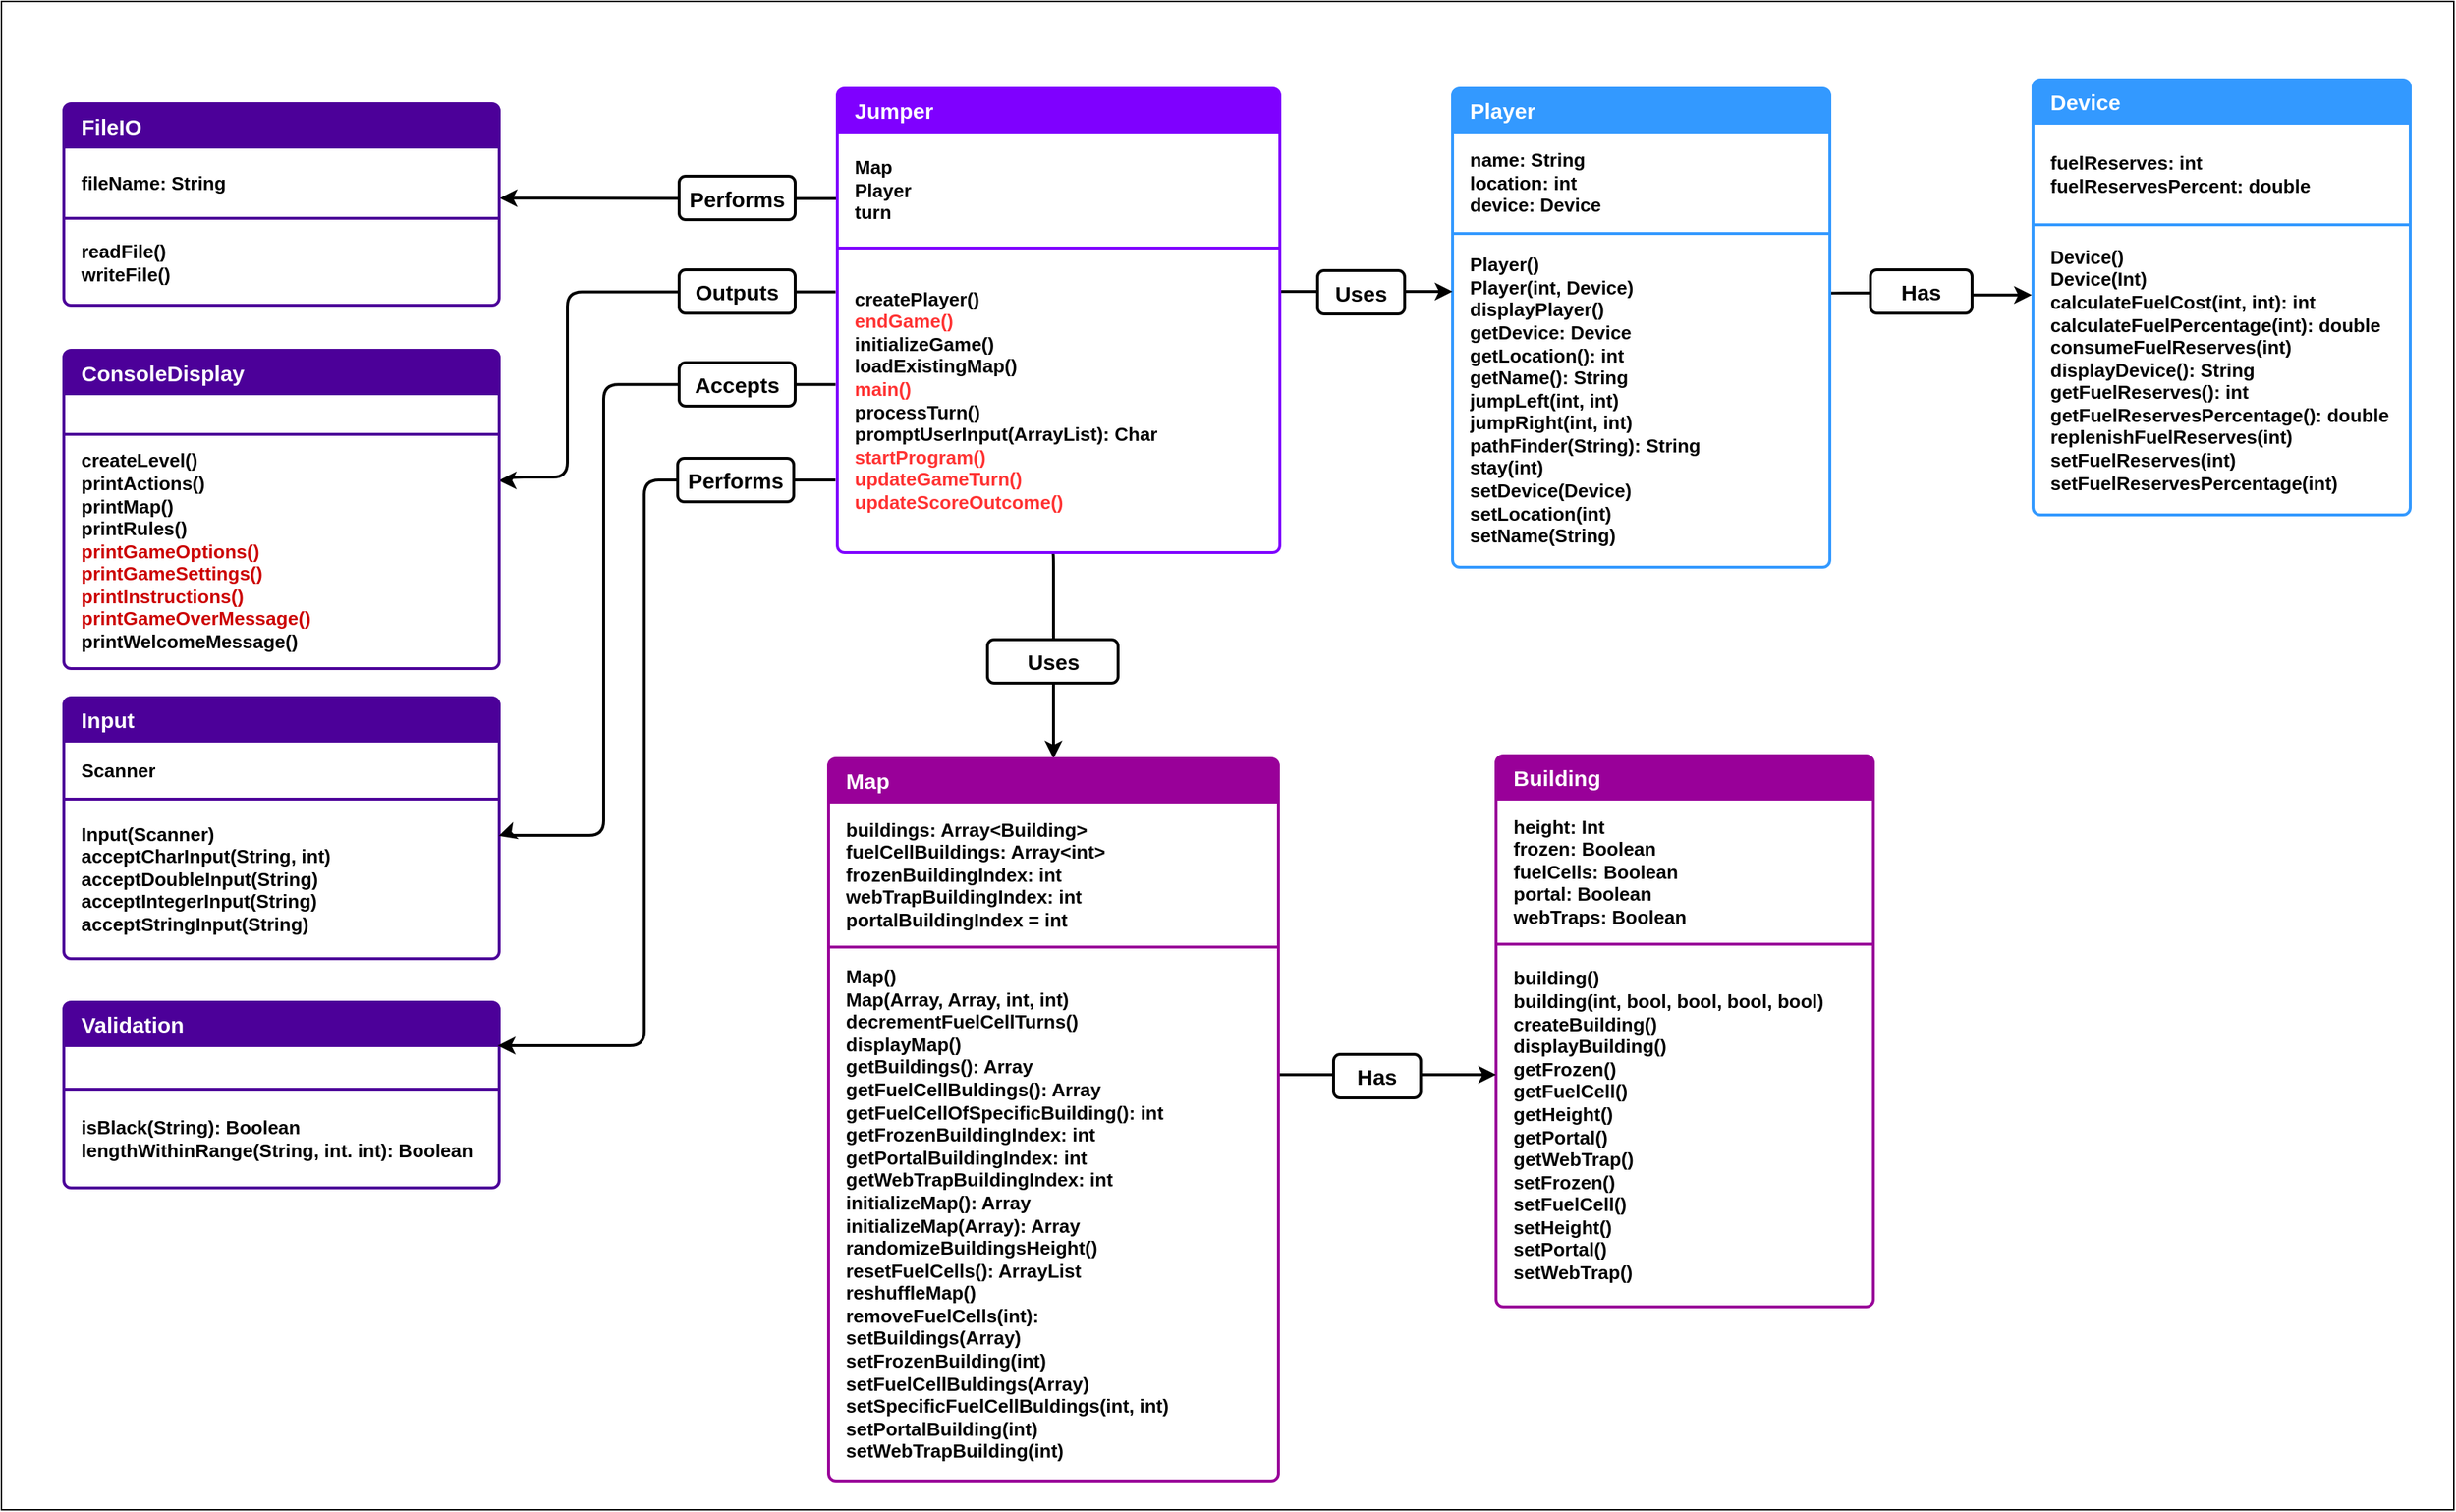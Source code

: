 <mxfile version="24.7.17">
  <diagram name="Page-1" id="dSvuV1CNV-9eOFvfghRx">
    <mxGraphModel dx="988" dy="592" grid="1" gridSize="10" guides="1" tooltips="1" connect="1" arrows="1" fold="1" page="1" pageScale="1" pageWidth="850" pageHeight="1100" math="0" shadow="0">
      <root>
        <mxCell id="0" />
        <mxCell id="1" parent="0" />
        <mxCell id="0zdINkzxJuQtKVlyP3sL-6" style="edgeStyle=orthogonalEdgeStyle;rounded=1;orthogonalLoop=1;jettySize=auto;html=1;curved=0;strokeWidth=2;entryX=0.5;entryY=0;entryDx=0;entryDy=0;exitX=0.485;exitY=0.998;exitDx=0;exitDy=0;exitPerimeter=0;" parent="1" source="1uZrqkp9j0-TrwcevpsD-4" target="y66Isht47EPB-E9qdgSM-7" edge="1">
          <mxGeometry relative="1" as="geometry">
            <Array as="points">
              <mxPoint x="735" y="390" />
            </Array>
            <mxPoint x="970" y="469.67" as="targetPoint" />
            <mxPoint x="732" y="400" as="sourcePoint" />
          </mxGeometry>
        </mxCell>
        <mxCell id="_4M1LGvl5AIFwz1mPGHG-1" style="edgeStyle=orthogonalEdgeStyle;rounded=1;orthogonalLoop=1;jettySize=auto;html=1;curved=0;strokeWidth=2;entryX=-0.003;entryY=0.317;entryDx=0;entryDy=0;entryPerimeter=0;" parent="1" edge="1">
          <mxGeometry relative="1" as="geometry">
            <Array as="points">
              <mxPoint x="1270" y="212" />
              <mxPoint x="1270" y="211" />
              <mxPoint x="1349" y="211" />
              <mxPoint x="1349" y="212" />
            </Array>
            <mxPoint x="1409.22" y="212.4" as="targetPoint" />
            <mxPoint x="1270" y="210" as="sourcePoint" />
          </mxGeometry>
        </mxCell>
        <mxCell id="XH4O_Xo0e676Nhpj7tfd-28" value="" style="rounded=0;whiteSpace=wrap;html=1;gradientColor=default;fillColor=none;strokeColor=default;movable=0;resizable=0;rotatable=0;deletable=0;editable=0;locked=1;connectable=0;" parent="1" vertex="1">
          <mxGeometry x="10" y="10" width="1690" height="1040" as="geometry" />
        </mxCell>
        <mxCell id="GWfy-XczUwfGnwTdHz4S-5" style="edgeStyle=orthogonalEdgeStyle;rounded=1;orthogonalLoop=1;jettySize=auto;html=1;curved=0;strokeWidth=2;exitX=0.003;exitY=0.574;exitDx=0;exitDy=0;exitPerimeter=0;entryX=1.001;entryY=0.717;entryDx=0;entryDy=0;entryPerimeter=0;" parent="1" source="1uZrqkp9j0-TrwcevpsD-3" target="GWfy-XczUwfGnwTdHz4S-3" edge="1">
          <mxGeometry relative="1" as="geometry">
            <mxPoint x="567.78" y="229.017" as="sourcePoint" />
            <mxPoint x="353.0" y="172.054" as="targetPoint" />
            <Array as="points">
              <mxPoint x="585" y="146" />
            </Array>
          </mxGeometry>
        </mxCell>
        <mxCell id="1uZrqkp9j0-TrwcevpsD-2" value="Jumper" style="text;strokeColor=#7F00FF;fillColor=#7F00FF;align=left;verticalAlign=middle;spacingLeft=10;spacingRight=10;overflow=hidden;points=[[0,0.5],[1,0.5]];portConstraint=eastwest;rotatable=0;whiteSpace=wrap;html=1;shape=mxgraph.bootstrap.topButton;rSize=5;fontColor=#ffffff;labelBackgroundColor=none;fontSize=15;fontStyle=1;fontFamily=Helvetica;strokeWidth=2;labelPadding=0;labelBorderColor=none;shadow=0;perimeterSpacing=0;swimlaneLine=0;container=0;" parent="1" vertex="1">
          <mxGeometry x="586" y="70" width="305" height="30" as="geometry" />
        </mxCell>
        <mxCell id="1uZrqkp9j0-TrwcevpsD-3" value="Map&lt;div&gt;Player&lt;/div&gt;&lt;div&gt;turn&lt;/div&gt;" style="text;strokeColor=#7F00FF;fillColor=#FFFFFF;align=left;verticalAlign=middle;spacingLeft=10;spacingRight=10;overflow=hidden;points=[[0,0.5],[1,0.5]];portConstraint=eastwest;rotatable=0;whiteSpace=wrap;html=1;rSize=5;fontColor=#000000;strokeWidth=2;labelPadding=0;labelBorderColor=none;fontSize=13;fontStyle=1;shadow=0;perimeterSpacing=0;swimlaneLine=0;container=0;" parent="1" vertex="1">
          <mxGeometry x="586" y="100" width="305" height="80" as="geometry" />
        </mxCell>
        <mxCell id="XH4O_Xo0e676Nhpj7tfd-5" value="Validation" style="text;strokeColor=#4C0099;fillColor=#4C0099;align=left;verticalAlign=middle;spacingLeft=10;spacingRight=10;overflow=hidden;points=[[0,0.5],[1,0.5]];portConstraint=eastwest;rotatable=0;whiteSpace=wrap;html=1;shape=mxgraph.bootstrap.topButton;rSize=5;fontColor=#ffffff;labelBackgroundColor=none;fontSize=15;fontStyle=1;fontFamily=Helvetica;strokeWidth=2;labelPadding=0;labelBorderColor=none;shadow=0;perimeterSpacing=0;swimlaneLine=0;container=0;" parent="1" vertex="1">
          <mxGeometry x="53" y="700" width="300" height="30" as="geometry" />
        </mxCell>
        <mxCell id="XH4O_Xo0e676Nhpj7tfd-6" value="" style="text;strokeColor=#4C0099;fillColor=#FFFFFF;align=left;verticalAlign=middle;spacingLeft=10;spacingRight=10;overflow=hidden;points=[[0,0.5],[1,0.5]];portConstraint=eastwest;rotatable=0;whiteSpace=wrap;html=1;rSize=5;fontColor=#000000;strokeWidth=2;labelPadding=0;labelBorderColor=none;fontSize=13;fontStyle=1;shadow=0;perimeterSpacing=0;swimlaneLine=0;container=0;" parent="1" vertex="1">
          <mxGeometry x="53" y="730" width="300" height="30" as="geometry" />
        </mxCell>
        <mxCell id="XH4O_Xo0e676Nhpj7tfd-7" value="isBlack(String): Boolean&lt;br&gt;&lt;div&gt;lengthWithinRange(String, int. int): Boolean&lt;/div&gt;" style="text;strokeColor=#4C0099;fillColor=#FFFFFF;align=left;verticalAlign=middle;spacingLeft=10;spacingRight=10;overflow=hidden;points=[[0,0.5],[1,0.5]];portConstraint=eastwest;rotatable=0;whiteSpace=wrap;html=1;shape=mxgraph.bootstrap.bottomButton;rSize=5;fontColor=#000000;strokeWidth=2;labelPadding=0;labelBorderColor=none;fontSize=13;fontStyle=1;shadow=0;perimeterSpacing=0;swimlaneLine=0;container=0;" parent="1" vertex="1">
          <mxGeometry x="53" y="760" width="300" height="68" as="geometry" />
        </mxCell>
        <mxCell id="XH4O_Xo0e676Nhpj7tfd-9" value="Input" style="text;strokeColor=#4C0099;fillColor=#4C0099;align=left;verticalAlign=middle;spacingLeft=10;spacingRight=10;overflow=hidden;points=[[0,0.5],[1,0.5]];portConstraint=eastwest;rotatable=0;whiteSpace=wrap;html=1;shape=mxgraph.bootstrap.topButton;rSize=5;fontColor=#ffffff;labelBackgroundColor=none;fontSize=15;fontStyle=1;fontFamily=Helvetica;strokeWidth=2;labelPadding=0;labelBorderColor=none;shadow=0;perimeterSpacing=0;swimlaneLine=0;container=0;" parent="1" vertex="1">
          <mxGeometry x="53" y="490" width="300" height="30" as="geometry" />
        </mxCell>
        <mxCell id="XH4O_Xo0e676Nhpj7tfd-10" value="Scanner" style="text;strokeColor=#4C0099;fillColor=#FFFFFF;align=left;verticalAlign=middle;spacingLeft=10;spacingRight=10;overflow=hidden;points=[[0,0.5],[1,0.5]];portConstraint=eastwest;rotatable=0;whiteSpace=wrap;html=1;rSize=5;fontColor=#000000;strokeWidth=2;labelPadding=0;labelBorderColor=none;fontSize=13;fontStyle=1;shadow=0;perimeterSpacing=0;swimlaneLine=0;container=0;" parent="1" vertex="1">
          <mxGeometry x="53" y="520" width="300" height="40" as="geometry" />
        </mxCell>
        <mxCell id="XH4O_Xo0e676Nhpj7tfd-11" value="Input(Scanner)&lt;div&gt;acceptCharInput(String, int)&lt;/div&gt;&lt;div&gt;acceptDoubleInput(String)&lt;/div&gt;&lt;div&gt;acceptIntegerInput(String)&lt;/div&gt;&lt;div&gt;acceptStringInput(String)&lt;/div&gt;" style="text;strokeColor=#4C0099;fillColor=#FFFFFF;align=left;verticalAlign=middle;spacingLeft=10;spacingRight=10;overflow=hidden;points=[[0,0.5],[1,0.5]];portConstraint=eastwest;rotatable=0;whiteSpace=wrap;html=1;shape=mxgraph.bootstrap.bottomButton;rSize=5;fontColor=#000000;strokeWidth=2;labelPadding=0;labelBorderColor=none;fontSize=13;fontStyle=1;shadow=0;perimeterSpacing=0;swimlaneLine=0;container=0;" parent="1" vertex="1">
          <mxGeometry x="53" y="560" width="300" height="110" as="geometry" />
        </mxCell>
        <mxCell id="XH4O_Xo0e676Nhpj7tfd-23" style="edgeStyle=orthogonalEdgeStyle;rounded=1;orthogonalLoop=1;jettySize=auto;html=1;curved=0;strokeWidth=2;entryX=0.999;entryY=0.231;entryDx=0;entryDy=0;entryPerimeter=0;exitX=-0.004;exitY=0.448;exitDx=0;exitDy=0;exitPerimeter=0;" parent="1" source="1uZrqkp9j0-TrwcevpsD-4" target="XH4O_Xo0e676Nhpj7tfd-11" edge="1">
          <mxGeometry relative="1" as="geometry">
            <mxPoint x="560" y="310" as="sourcePoint" />
            <mxPoint x="390" y="590" as="targetPoint" />
            <Array as="points">
              <mxPoint x="425" y="274" />
              <mxPoint x="425" y="585" />
              <mxPoint x="354" y="585" />
            </Array>
          </mxGeometry>
        </mxCell>
        <mxCell id="XH4O_Xo0e676Nhpj7tfd-25" style="edgeStyle=orthogonalEdgeStyle;rounded=1;orthogonalLoop=1;jettySize=auto;html=1;curved=0;strokeWidth=2;entryX=0.999;entryY=0.197;entryDx=0;entryDy=0;exitX=-0.004;exitY=0.144;exitDx=0;exitDy=0;exitPerimeter=0;entryPerimeter=0;" parent="1" source="1uZrqkp9j0-TrwcevpsD-4" target="-rpL_BoC7BCpO8B9Qsjb-16" edge="1">
          <mxGeometry relative="1" as="geometry">
            <mxPoint x="530" y="290" as="sourcePoint" />
            <mxPoint x="353.0" y="289.504" as="targetPoint" />
            <Array as="points">
              <mxPoint x="400" y="210" />
              <mxPoint x="400" y="338" />
              <mxPoint x="360" y="338" />
            </Array>
          </mxGeometry>
        </mxCell>
        <mxCell id="XH4O_Xo0e676Nhpj7tfd-20" value="Outputs" style="text;strokeColor=default;fillColor=default;align=center;verticalAlign=middle;whiteSpace=wrap;rounded=1;fontSize=15;strokeWidth=2;fontStyle=1;labelBackgroundColor=default;gradientColor=none;imageHeight=22;" parent="1" vertex="1">
          <mxGeometry x="477" y="195" width="80" height="30" as="geometry" />
        </mxCell>
        <mxCell id="XH4O_Xo0e676Nhpj7tfd-26" value="Accepts" style="text;strokeColor=default;fillColor=default;align=center;verticalAlign=middle;whiteSpace=wrap;rounded=1;fontSize=15;strokeWidth=2;fontStyle=1;labelBackgroundColor=default;gradientColor=none;imageHeight=22;" parent="1" vertex="1">
          <mxGeometry x="477" y="259" width="80" height="30" as="geometry" />
        </mxCell>
        <mxCell id="y66Isht47EPB-E9qdgSM-7" value="" style="swimlane;fontStyle=1;childLayout=stackLayout;horizontal=1;startSize=0;horizontalStack=0;resizeParent=1;resizeParentMax=0;resizeLast=0;collapsible=0;marginBottom=0;whiteSpace=wrap;html=1;strokeColor=none;fillColor=none;strokeWidth=2;labelPadding=0;labelBorderColor=none;fontSize=13;shadow=0;perimeterSpacing=0;swimlaneLine=0;" parent="1" vertex="1">
          <mxGeometry x="580" y="532" width="310" height="130" as="geometry" />
        </mxCell>
        <mxCell id="y66Isht47EPB-E9qdgSM-8" value="Map" style="text;strokeColor=#990099;fillColor=#990099;align=left;verticalAlign=middle;spacingLeft=10;spacingRight=10;overflow=hidden;points=[[0,0.5],[1,0.5]];portConstraint=eastwest;rotatable=0;whiteSpace=wrap;html=1;shape=mxgraph.bootstrap.topButton;rSize=5;fontColor=#ffffff;labelBackgroundColor=none;fontSize=15;fontStyle=1;fontFamily=Helvetica;strokeWidth=2;labelPadding=0;labelBorderColor=none;shadow=0;perimeterSpacing=0;swimlaneLine=0;" parent="y66Isht47EPB-E9qdgSM-7" vertex="1">
          <mxGeometry width="310" height="30" as="geometry" />
        </mxCell>
        <mxCell id="y66Isht47EPB-E9qdgSM-9" value="&lt;div&gt;buildings: Array&amp;lt;Building&amp;gt;&lt;br&gt;fuelCellBuildings: Array&amp;lt;int&amp;gt;&lt;/div&gt;&lt;div&gt;frozenBuildingIndex: int&lt;br&gt;webTrapBuildingIndex: int&lt;/div&gt;&lt;div&gt;portalBuildingIndex = int&lt;/div&gt;" style="text;strokeColor=#990099;fillColor=#FFFFFF;align=left;verticalAlign=middle;spacingLeft=10;spacingRight=10;overflow=hidden;points=[[0,0.5],[1,0.5]];portConstraint=eastwest;rotatable=0;whiteSpace=wrap;html=1;rSize=5;fontColor=#000000;strokeWidth=2;labelPadding=0;labelBorderColor=none;fontSize=13;fontStyle=1;shadow=0;perimeterSpacing=0;swimlaneLine=0;" parent="y66Isht47EPB-E9qdgSM-7" vertex="1">
          <mxGeometry y="30" width="310" height="100" as="geometry" />
        </mxCell>
        <mxCell id="y66Isht47EPB-E9qdgSM-31" value="" style="swimlane;fontStyle=1;childLayout=stackLayout;horizontal=1;startSize=0;horizontalStack=0;resizeParent=1;resizeParentMax=0;resizeLast=0;collapsible=0;marginBottom=0;whiteSpace=wrap;html=1;strokeColor=none;fillColor=none;strokeWidth=2;labelPadding=0;labelBorderColor=none;fontSize=13;shadow=0;perimeterSpacing=0;swimlaneLine=0;" parent="1" vertex="1">
          <mxGeometry x="1040" y="530" width="260" height="380" as="geometry" />
        </mxCell>
        <mxCell id="y66Isht47EPB-E9qdgSM-32" value="Building" style="text;strokeColor=#990099;fillColor=#990099;align=left;verticalAlign=middle;spacingLeft=10;spacingRight=10;overflow=hidden;points=[[0,0.5],[1,0.5]];portConstraint=eastwest;rotatable=0;whiteSpace=wrap;html=1;shape=mxgraph.bootstrap.topButton;rSize=5;fontColor=#ffffff;labelBackgroundColor=none;fontSize=15;fontStyle=1;fontFamily=Helvetica;strokeWidth=2;labelPadding=0;labelBorderColor=none;shadow=0;perimeterSpacing=0;swimlaneLine=0;" parent="y66Isht47EPB-E9qdgSM-31" vertex="1">
          <mxGeometry width="260" height="30" as="geometry" />
        </mxCell>
        <mxCell id="y66Isht47EPB-E9qdgSM-33" value="height: Int&lt;div&gt;frozen: Boolean&lt;br&gt;fuelCells: Boolean&lt;br&gt;portal: Boolean&lt;br&gt;webTraps: Boolean&lt;/div&gt;" style="text;strokeColor=#990099;fillColor=#FFFFFF;align=left;verticalAlign=middle;spacingLeft=10;spacingRight=10;overflow=hidden;points=[[0,0.5],[1,0.5]];portConstraint=eastwest;rotatable=0;whiteSpace=wrap;html=1;rSize=5;fontColor=#000000;strokeWidth=2;labelPadding=0;labelBorderColor=none;fontSize=13;fontStyle=1;shadow=0;perimeterSpacing=0;swimlaneLine=0;" parent="y66Isht47EPB-E9qdgSM-31" vertex="1">
          <mxGeometry y="30" width="260" height="100" as="geometry" />
        </mxCell>
        <mxCell id="y66Isht47EPB-E9qdgSM-34" value="building()&lt;br&gt;building(int, bool, bool, bool, bool)&lt;br&gt;createBuilding()&lt;br&gt;displayBuilding()&lt;br&gt;getFrozen()&lt;br&gt;getFuelCell()&lt;br&gt;getHeight()&lt;br&gt;getPortal()&lt;br&gt;getWebTrap()&lt;br&gt;setFrozen()&lt;br&gt;setFuelCell()&lt;br&gt;setHeight()&lt;br&gt;setPortal()&lt;br&gt;setWebTrap()" style="text;strokeColor=#990099;fillColor=#FFFFFF;align=left;verticalAlign=middle;spacingLeft=10;spacingRight=10;overflow=hidden;points=[[0,0.5],[1,0.5]];portConstraint=eastwest;rotatable=0;whiteSpace=wrap;html=1;shape=mxgraph.bootstrap.bottomButton;rSize=5;fontColor=#000000;strokeWidth=2;labelPadding=0;labelBorderColor=none;fontSize=13;fontStyle=1;shadow=0;perimeterSpacing=0;swimlaneLine=0;" parent="y66Isht47EPB-E9qdgSM-31" vertex="1">
          <mxGeometry y="130" width="260" height="250" as="geometry" />
        </mxCell>
        <mxCell id="y66Isht47EPB-E9qdgSM-35" value="" style="swimlane;fontStyle=1;childLayout=stackLayout;horizontal=1;startSize=0;horizontalStack=0;resizeParent=1;resizeParentMax=0;resizeLast=0;collapsible=0;marginBottom=0;whiteSpace=wrap;html=1;strokeColor=none;fillColor=none;strokeWidth=2;labelPadding=0;labelBorderColor=none;fontSize=13;shadow=0;perimeterSpacing=0;swimlaneLine=0;" parent="1" vertex="1">
          <mxGeometry x="1010" y="70" width="260" height="330" as="geometry" />
        </mxCell>
        <mxCell id="y66Isht47EPB-E9qdgSM-36" value="Player" style="text;strokeColor=#3399ff;fillColor=#3399FF;align=left;verticalAlign=middle;spacingLeft=10;spacingRight=10;overflow=hidden;points=[[0,0.5],[1,0.5]];portConstraint=eastwest;rotatable=0;whiteSpace=wrap;html=1;shape=mxgraph.bootstrap.topButton;rSize=5;fontColor=#ffffff;labelBackgroundColor=none;fontSize=15;fontStyle=1;fontFamily=Helvetica;strokeWidth=2;labelPadding=0;labelBorderColor=none;shadow=0;perimeterSpacing=0;swimlaneLine=0;" parent="y66Isht47EPB-E9qdgSM-35" vertex="1">
          <mxGeometry width="260" height="30" as="geometry" />
        </mxCell>
        <mxCell id="y66Isht47EPB-E9qdgSM-37" value="&lt;div&gt;name: String&lt;/div&gt;&lt;div&gt;location: int&lt;/div&gt;&lt;div&gt;device: Device&lt;/div&gt;" style="text;strokeColor=#3399ff;fillColor=#FFFFFF;align=left;verticalAlign=middle;spacingLeft=10;spacingRight=10;overflow=hidden;points=[[0,0.5],[1,0.5]];portConstraint=eastwest;rotatable=0;whiteSpace=wrap;html=1;rSize=5;fontColor=#000000;strokeWidth=2;labelPadding=0;labelBorderColor=none;fontSize=13;fontStyle=1;shadow=0;perimeterSpacing=0;swimlaneLine=0;" parent="y66Isht47EPB-E9qdgSM-35" vertex="1">
          <mxGeometry y="30" width="260" height="70" as="geometry" />
        </mxCell>
        <mxCell id="y66Isht47EPB-E9qdgSM-38" value="&lt;div&gt;Player()&lt;/div&gt;&lt;div&gt;Player(int, Device)&lt;/div&gt;&lt;div&gt;displayPlayer()&lt;/div&gt;&lt;div&gt;getDevice: Device&lt;br&gt;&lt;/div&gt;&lt;div&gt;getLocation(): int&lt;/div&gt;&lt;div&gt;getName(): String&lt;/div&gt;&lt;div&gt;jumpLeft(int, int)&lt;/div&gt;&lt;div&gt;jumpRight(int, int)&lt;/div&gt;&lt;div&gt;pathFinder(String): String&lt;/div&gt;&lt;div&gt;stay(int)&lt;/div&gt;&lt;div&gt;setDevice(Device)&lt;br&gt;&lt;/div&gt;&lt;div&gt;setLocation(int)&lt;/div&gt;&lt;div&gt;setName(String)&lt;/div&gt;" style="text;strokeColor=#3399ff;fillColor=#FFFFFF;align=left;verticalAlign=middle;spacingLeft=10;spacingRight=10;overflow=hidden;points=[[0,0.5],[1,0.5]];portConstraint=eastwest;rotatable=0;whiteSpace=wrap;html=1;shape=mxgraph.bootstrap.bottomButton;rSize=5;fontColor=#000000;strokeWidth=2;labelPadding=0;labelBorderColor=none;fontSize=13;fontStyle=1;shadow=0;perimeterSpacing=0;swimlaneLine=0;" parent="y66Isht47EPB-E9qdgSM-35" vertex="1">
          <mxGeometry y="100" width="260" height="230" as="geometry" />
        </mxCell>
        <mxCell id="y66Isht47EPB-E9qdgSM-43" value="Uses" style="text;strokeColor=default;fillColor=default;align=center;verticalAlign=middle;whiteSpace=wrap;rounded=1;fontSize=15;strokeWidth=2;fontStyle=1;labelBackgroundColor=default;gradientColor=none;imageHeight=22;" parent="1" vertex="1">
          <mxGeometry x="689.5" y="450" width="90" height="30" as="geometry" />
        </mxCell>
        <mxCell id="GWfy-XczUwfGnwTdHz4S-2" value="FileIO" style="text;strokeColor=#4C0099;fillColor=#4C0099;align=left;verticalAlign=middle;spacingLeft=10;spacingRight=10;overflow=hidden;points=[[0,0.5],[1,0.5]];portConstraint=eastwest;rotatable=0;whiteSpace=wrap;html=1;shape=mxgraph.bootstrap.topButton;rSize=5;fontColor=#ffffff;labelBackgroundColor=none;fontSize=15;fontStyle=1;fontFamily=Helvetica;strokeWidth=2;labelPadding=0;labelBorderColor=none;shadow=0;perimeterSpacing=0;swimlaneLine=0;container=0;" parent="1" vertex="1">
          <mxGeometry x="53" y="80.5" width="300" height="30" as="geometry" />
        </mxCell>
        <mxCell id="GWfy-XczUwfGnwTdHz4S-3" value="fileName: String" style="text;strokeColor=#4C0099;fillColor=#FFFFFF;align=left;verticalAlign=middle;spacingLeft=10;spacingRight=10;overflow=hidden;points=[[0,0.5],[1,0.5]];portConstraint=eastwest;rotatable=0;whiteSpace=wrap;html=1;rSize=5;fontColor=#000000;strokeWidth=2;labelPadding=0;labelBorderColor=none;fontSize=13;fontStyle=1;shadow=0;perimeterSpacing=0;swimlaneLine=0;container=0;" parent="1" vertex="1">
          <mxGeometry x="53" y="110.5" width="300" height="49" as="geometry" />
        </mxCell>
        <mxCell id="GWfy-XczUwfGnwTdHz4S-4" value="readFile()&lt;div&gt;writeFile()&lt;/div&gt;" style="text;strokeColor=#4C0099;fillColor=#FFFFFF;align=left;verticalAlign=middle;spacingLeft=10;spacingRight=10;overflow=hidden;points=[[0,0.5],[1,0.5]];portConstraint=eastwest;rotatable=0;whiteSpace=wrap;html=1;shape=mxgraph.bootstrap.bottomButton;rSize=5;fontColor=#000000;strokeWidth=2;labelPadding=0;labelBorderColor=none;fontSize=13;fontStyle=1;shadow=0;perimeterSpacing=0;swimlaneLine=0;container=0;" parent="1" vertex="1">
          <mxGeometry x="53" y="159.5" width="300" height="60" as="geometry" />
        </mxCell>
        <mxCell id="GWfy-XczUwfGnwTdHz4S-6" value="Performs" style="text;strokeColor=default;fillColor=default;align=center;verticalAlign=middle;whiteSpace=wrap;rounded=1;fontSize=15;strokeWidth=2;fontStyle=1;labelBackgroundColor=default;gradientColor=none;imageHeight=22;" parent="1" vertex="1">
          <mxGeometry x="477" y="130.5" width="80" height="30" as="geometry" />
        </mxCell>
        <mxCell id="-rpL_BoC7BCpO8B9Qsjb-14" value="ConsoleDisplay" style="text;strokeColor=#4C0099;fillColor=#4C0099;align=left;verticalAlign=middle;spacingLeft=10;spacingRight=10;overflow=hidden;points=[[0,0.5],[1,0.5]];portConstraint=eastwest;rotatable=0;whiteSpace=wrap;html=1;shape=mxgraph.bootstrap.topButton;rSize=5;fontColor=#ffffff;labelBackgroundColor=none;fontSize=15;fontStyle=1;fontFamily=Helvetica;strokeWidth=2;labelPadding=0;labelBorderColor=none;shadow=0;perimeterSpacing=0;swimlaneLine=0;container=0;" parent="1" vertex="1">
          <mxGeometry x="53" y="250.5" width="300" height="30" as="geometry" />
        </mxCell>
        <mxCell id="-rpL_BoC7BCpO8B9Qsjb-15" value="" style="text;strokeColor=#4C0099;fillColor=#FFFFFF;align=left;verticalAlign=middle;spacingLeft=10;spacingRight=10;overflow=hidden;points=[[0,0.5],[1,0.5]];portConstraint=eastwest;rotatable=0;whiteSpace=wrap;html=1;rSize=5;fontColor=#000000;strokeWidth=2;labelPadding=0;labelBorderColor=none;fontSize=13;fontStyle=1;shadow=0;perimeterSpacing=0;swimlaneLine=0;container=0;" parent="1" vertex="1">
          <mxGeometry x="53" y="280.5" width="300" height="30" as="geometry" />
        </mxCell>
        <mxCell id="-rpL_BoC7BCpO8B9Qsjb-16" value="&lt;div&gt;createLevel()&lt;/div&gt;&lt;div&gt;printActions()&lt;/div&gt;printMap()&lt;div&gt;printRules()&lt;br&gt;&lt;div&gt;&lt;font color=&quot;#cc0000&quot;&gt;printGameOptions()&lt;/font&gt;&lt;/div&gt;&lt;div&gt;&lt;font color=&quot;#cc0000&quot;&gt;printGameSettings()&lt;/font&gt;&lt;div&gt;&lt;div&gt;&lt;font color=&quot;#cc0000&quot;&gt;printInstructions()&lt;/font&gt;&lt;/div&gt;&lt;div&gt;&lt;font color=&quot;#cc0000&quot;&gt;printGameOverMessage()&lt;/font&gt;&lt;/div&gt;&lt;/div&gt;&lt;/div&gt;&lt;div&gt;printWelcomeMessage()&lt;font color=&quot;#cc0000&quot;&gt;&lt;br&gt;&lt;/font&gt;&lt;/div&gt;&lt;/div&gt;" style="text;strokeColor=#4C0099;fillColor=#FFFFFF;align=left;verticalAlign=middle;spacingLeft=10;spacingRight=10;overflow=hidden;points=[[0,0.5],[1,0.5]];portConstraint=eastwest;rotatable=0;whiteSpace=wrap;html=1;shape=mxgraph.bootstrap.bottomButton;rSize=5;fontColor=#000000;strokeWidth=2;labelPadding=0;labelBorderColor=none;fontSize=13;fontStyle=1;shadow=0;perimeterSpacing=0;swimlaneLine=0;container=0;" parent="1" vertex="1">
          <mxGeometry x="53" y="308.5" width="300" height="161.5" as="geometry" />
        </mxCell>
        <mxCell id="-rpL_BoC7BCpO8B9Qsjb-18" style="edgeStyle=orthogonalEdgeStyle;rounded=1;orthogonalLoop=1;jettySize=auto;html=1;curved=0;strokeWidth=2;exitX=-0.001;exitY=0.762;exitDx=0;exitDy=0;exitPerimeter=0;" parent="1" edge="1">
          <mxGeometry relative="1" as="geometry">
            <mxPoint x="584.695" y="340.02" as="sourcePoint" />
            <mxPoint x="352" y="730" as="targetPoint" />
            <Array as="points">
              <mxPoint x="453" y="340" />
              <mxPoint x="453" y="730" />
              <mxPoint x="352" y="730" />
            </Array>
          </mxGeometry>
        </mxCell>
        <mxCell id="-rpL_BoC7BCpO8B9Qsjb-17" value="Performs" style="text;strokeColor=default;fillColor=default;align=center;verticalAlign=middle;whiteSpace=wrap;rounded=1;fontSize=15;strokeWidth=2;fontStyle=1;labelBackgroundColor=default;gradientColor=none;imageHeight=22;" parent="1" vertex="1">
          <mxGeometry x="476" y="325" width="80" height="30" as="geometry" />
        </mxCell>
        <mxCell id="7NwAm7F7akfLEv9nztcc-1" style="edgeStyle=orthogonalEdgeStyle;rounded=1;orthogonalLoop=1;jettySize=auto;html=1;curved=0;strokeWidth=2;" parent="1" edge="1">
          <mxGeometry relative="1" as="geometry">
            <Array as="points">
              <mxPoint x="910" y="750" />
            </Array>
            <mxPoint x="1040" y="750" as="targetPoint" />
            <mxPoint x="890" y="750" as="sourcePoint" />
          </mxGeometry>
        </mxCell>
        <mxCell id="-rpL_BoC7BCpO8B9Qsjb-28" value="Has" style="text;strokeColor=default;fillColor=default;align=center;verticalAlign=middle;whiteSpace=wrap;rounded=1;fontSize=15;strokeWidth=2;fontStyle=1;labelBackgroundColor=default;gradientColor=none;imageHeight=22;" parent="1" vertex="1">
          <mxGeometry x="928" y="736" width="60" height="30" as="geometry" />
        </mxCell>
        <mxCell id="8p_lHxQiMJLZQaUdYvPn-1" style="edgeStyle=orthogonalEdgeStyle;rounded=1;orthogonalLoop=1;jettySize=auto;html=1;curved=0;strokeWidth=2;" parent="1" source="1uZrqkp9j0-TrwcevpsD-4" edge="1">
          <mxGeometry relative="1" as="geometry">
            <Array as="points">
              <mxPoint x="920" y="210" />
              <mxPoint x="920" y="210" />
            </Array>
            <mxPoint x="1010" y="210" as="targetPoint" />
            <mxPoint x="856" y="372" as="sourcePoint" />
          </mxGeometry>
        </mxCell>
        <mxCell id="8p_lHxQiMJLZQaUdYvPn-2" value="Uses" style="text;strokeColor=default;fillColor=default;align=center;verticalAlign=middle;whiteSpace=wrap;rounded=1;fontSize=15;strokeWidth=2;fontStyle=1;labelBackgroundColor=default;gradientColor=none;imageHeight=22;" parent="1" vertex="1">
          <mxGeometry x="917" y="195.5" width="60" height="30" as="geometry" />
        </mxCell>
        <mxCell id="8p_lHxQiMJLZQaUdYvPn-18" value="Device" style="text;strokeColor=#3399ff;fillColor=#3399FF;align=left;verticalAlign=middle;spacingLeft=10;spacingRight=10;overflow=hidden;points=[[0,0.5],[1,0.5]];portConstraint=eastwest;rotatable=0;whiteSpace=wrap;html=1;shape=mxgraph.bootstrap.topButton;rSize=5;fontColor=#ffffff;labelBackgroundColor=none;fontSize=15;fontStyle=1;fontFamily=Helvetica;strokeWidth=2;labelPadding=0;labelBorderColor=none;shadow=0;perimeterSpacing=0;swimlaneLine=0;" parent="1" vertex="1">
          <mxGeometry x="1410" y="64" width="260" height="30" as="geometry" />
        </mxCell>
        <mxCell id="8p_lHxQiMJLZQaUdYvPn-19" value="fuelReserves: int&lt;div&gt;fuelReservesPercent: double&lt;/div&gt;" style="text;strokeColor=#3399ff;fillColor=#FFFFFF;align=left;verticalAlign=middle;spacingLeft=10;spacingRight=10;overflow=hidden;points=[[0,0.5],[1,0.5]];portConstraint=eastwest;rotatable=0;whiteSpace=wrap;html=1;rSize=5;fontColor=#000000;strokeWidth=2;labelPadding=0;labelBorderColor=none;fontSize=13;fontStyle=1;shadow=0;perimeterSpacing=0;swimlaneLine=0;" parent="1" vertex="1">
          <mxGeometry x="1410" y="94" width="260" height="70" as="geometry" />
        </mxCell>
        <mxCell id="8p_lHxQiMJLZQaUdYvPn-20" value="Device()&lt;div&gt;Device(Int)&lt;/div&gt;&lt;div&gt;calculateFuelCost(int, int): int&lt;/div&gt;&lt;div&gt;calculateFuelPercentage(int): double&lt;/div&gt;&lt;div&gt;consumeFuelReserves(int)&lt;/div&gt;&lt;div&gt;displayDevice(): String&lt;/div&gt;&lt;div&gt;getFuelReserves(): int&lt;/div&gt;&lt;div&gt;getFuelReservesPercentage(): double&lt;/div&gt;&lt;div&gt;replenishFuelReserves(int)&lt;/div&gt;&lt;div&gt;setFuelReserves(int)&lt;/div&gt;&lt;div&gt;setFuelReservesPercentage(int)&lt;/div&gt;" style="text;strokeColor=#3399ff;fillColor=#FFFFFF;align=left;verticalAlign=middle;spacingLeft=10;spacingRight=10;overflow=hidden;points=[[0,0.5],[1,0.5]];portConstraint=eastwest;rotatable=0;whiteSpace=wrap;html=1;shape=mxgraph.bootstrap.bottomButton;rSize=5;fontColor=#000000;strokeWidth=2;labelPadding=0;labelBorderColor=none;fontSize=13;fontStyle=1;shadow=0;perimeterSpacing=0;swimlaneLine=0;" parent="1" vertex="1">
          <mxGeometry x="1410" y="164" width="260" height="200" as="geometry" />
        </mxCell>
        <mxCell id="8p_lHxQiMJLZQaUdYvPn-14" value="Has" style="text;strokeColor=default;fillColor=default;align=center;verticalAlign=middle;whiteSpace=wrap;rounded=1;fontSize=15;strokeWidth=2;fontStyle=1;labelBackgroundColor=default;gradientColor=none;imageHeight=22;" parent="1" vertex="1">
          <mxGeometry x="1298" y="195" width="70" height="30" as="geometry" />
        </mxCell>
        <mxCell id="1uZrqkp9j0-TrwcevpsD-4" value="&lt;strong style=&quot;background-color: initial;&quot;&gt;createPlayer()&lt;/strong&gt;&lt;br&gt;&lt;strong style=&quot;background-color: initial;&quot;&gt;&lt;font color=&quot;#ff3333&quot;&gt;endGame()&lt;/font&gt;&lt;/strong&gt;&lt;br&gt;&lt;strong style=&quot;background-color: initial;&quot;&gt;initializeGame()&lt;/strong&gt;&lt;br&gt;&lt;strong style=&quot;background-color: initial;&quot;&gt;loadExistingMap()&lt;/strong&gt;&lt;br&gt;&lt;strong style=&quot;background-color: initial;&quot;&gt;&lt;font color=&quot;#ff3333&quot;&gt;main()&lt;/font&gt;&lt;/strong&gt;&lt;br&gt;&lt;strong style=&quot;background-color: initial;&quot;&gt;processTurn()&lt;/strong&gt;&lt;div&gt;promptUserInput(ArrayList): Char&lt;/div&gt;&lt;div&gt;&lt;strong style=&quot;background-color: initial;&quot;&gt;&lt;font color=&quot;#ff3333&quot;&gt;startProgram()&lt;/font&gt;&lt;/strong&gt;&lt;br&gt;&lt;strong style=&quot;background-color: initial;&quot;&gt;&lt;font color=&quot;#ff3333&quot;&gt;updateGameTurn()&lt;/font&gt;&lt;/strong&gt;&lt;br&gt;&lt;strong style=&quot;background-color: initial;&quot;&gt;&lt;font color=&quot;#ff3333&quot;&gt;updateScoreOutcome()&lt;/font&gt;&lt;/strong&gt;&lt;/div&gt;" style="text;strokeColor=#7F00FF;fillColor=#FFFFFF;align=left;verticalAlign=middle;spacingLeft=10;spacingRight=10;overflow=hidden;points=[[0,0.5],[1,0.5]];portConstraint=eastwest;rotatable=0;whiteSpace=wrap;html=1;shape=mxgraph.bootstrap.bottomButton;rSize=5;fontColor=#000000;strokeWidth=2;labelPadding=0;labelBorderColor=none;fontSize=13;fontStyle=1;shadow=0;perimeterSpacing=0;swimlaneLine=0;container=0;" parent="1" vertex="1">
          <mxGeometry x="586" y="180" width="305" height="210" as="geometry" />
        </mxCell>
        <mxCell id="y66Isht47EPB-E9qdgSM-12" value="&lt;div&gt;Map()&lt;br&gt;Map(Array, Array, int, int)&lt;br&gt;&lt;/div&gt;&lt;div&gt;decrementFuelCellTurns()&lt;/div&gt;&lt;div&gt;displayMap()&lt;/div&gt;&lt;div&gt;getBuildings(): Array&lt;br&gt;getFuelCellBuldings(): Array&lt;/div&gt;&lt;div&gt;getFuelCellOfSpecificBuilding(): int&lt;br&gt;getFrozenBuildingIndex: int&lt;/div&gt;&lt;div&gt;getPortalBuildingIndex: int&lt;br&gt;getWebTrapBuildingIndex: int&lt;/div&gt;&lt;div&gt;&lt;div&gt;initializeMap(): Array&lt;/div&gt;&lt;div&gt;initializeMap(&lt;span style=&quot;background-color: initial;&quot;&gt;Array&lt;/span&gt;&lt;span style=&quot;background-color: initial;&quot;&gt;): Array&lt;/span&gt;&lt;/div&gt;&lt;/div&gt;&lt;div&gt;randomizeBuildingsHeight()&lt;br&gt;&lt;/div&gt;&lt;div&gt;resetFuelCells(): ArrayList&lt;/div&gt;&lt;div&gt;reshuffleMap()&lt;br&gt;&lt;/div&gt;&lt;div&gt;removeFuelCells(int):&lt;br&gt;setBuildings(Array)&lt;br&gt;setFrozenBuilding(int)&lt;br&gt;setFuelCellBuldings(Array)&lt;/div&gt;&lt;div&gt;setSpecificFuelCellBuldings(int, int)&lt;br&gt;&lt;/div&gt;&lt;div&gt;setPortalBuilding(int)&lt;br&gt;setWebTrapBuilding(int)&lt;/div&gt;" style="text;strokeColor=#990099;fillColor=#FFFFFF;align=left;verticalAlign=middle;spacingLeft=10;spacingRight=10;overflow=hidden;points=[[0,0.5],[1,0.5]];portConstraint=eastwest;rotatable=0;whiteSpace=wrap;html=1;shape=mxgraph.bootstrap.bottomButton;rSize=5;fontColor=#000000;strokeWidth=2;labelPadding=0;labelBorderColor=none;fontSize=13;fontStyle=1;shadow=0;perimeterSpacing=0;swimlaneLine=0;" parent="1" vertex="1">
          <mxGeometry x="580" y="662" width="310" height="368" as="geometry" />
        </mxCell>
      </root>
    </mxGraphModel>
  </diagram>
</mxfile>
